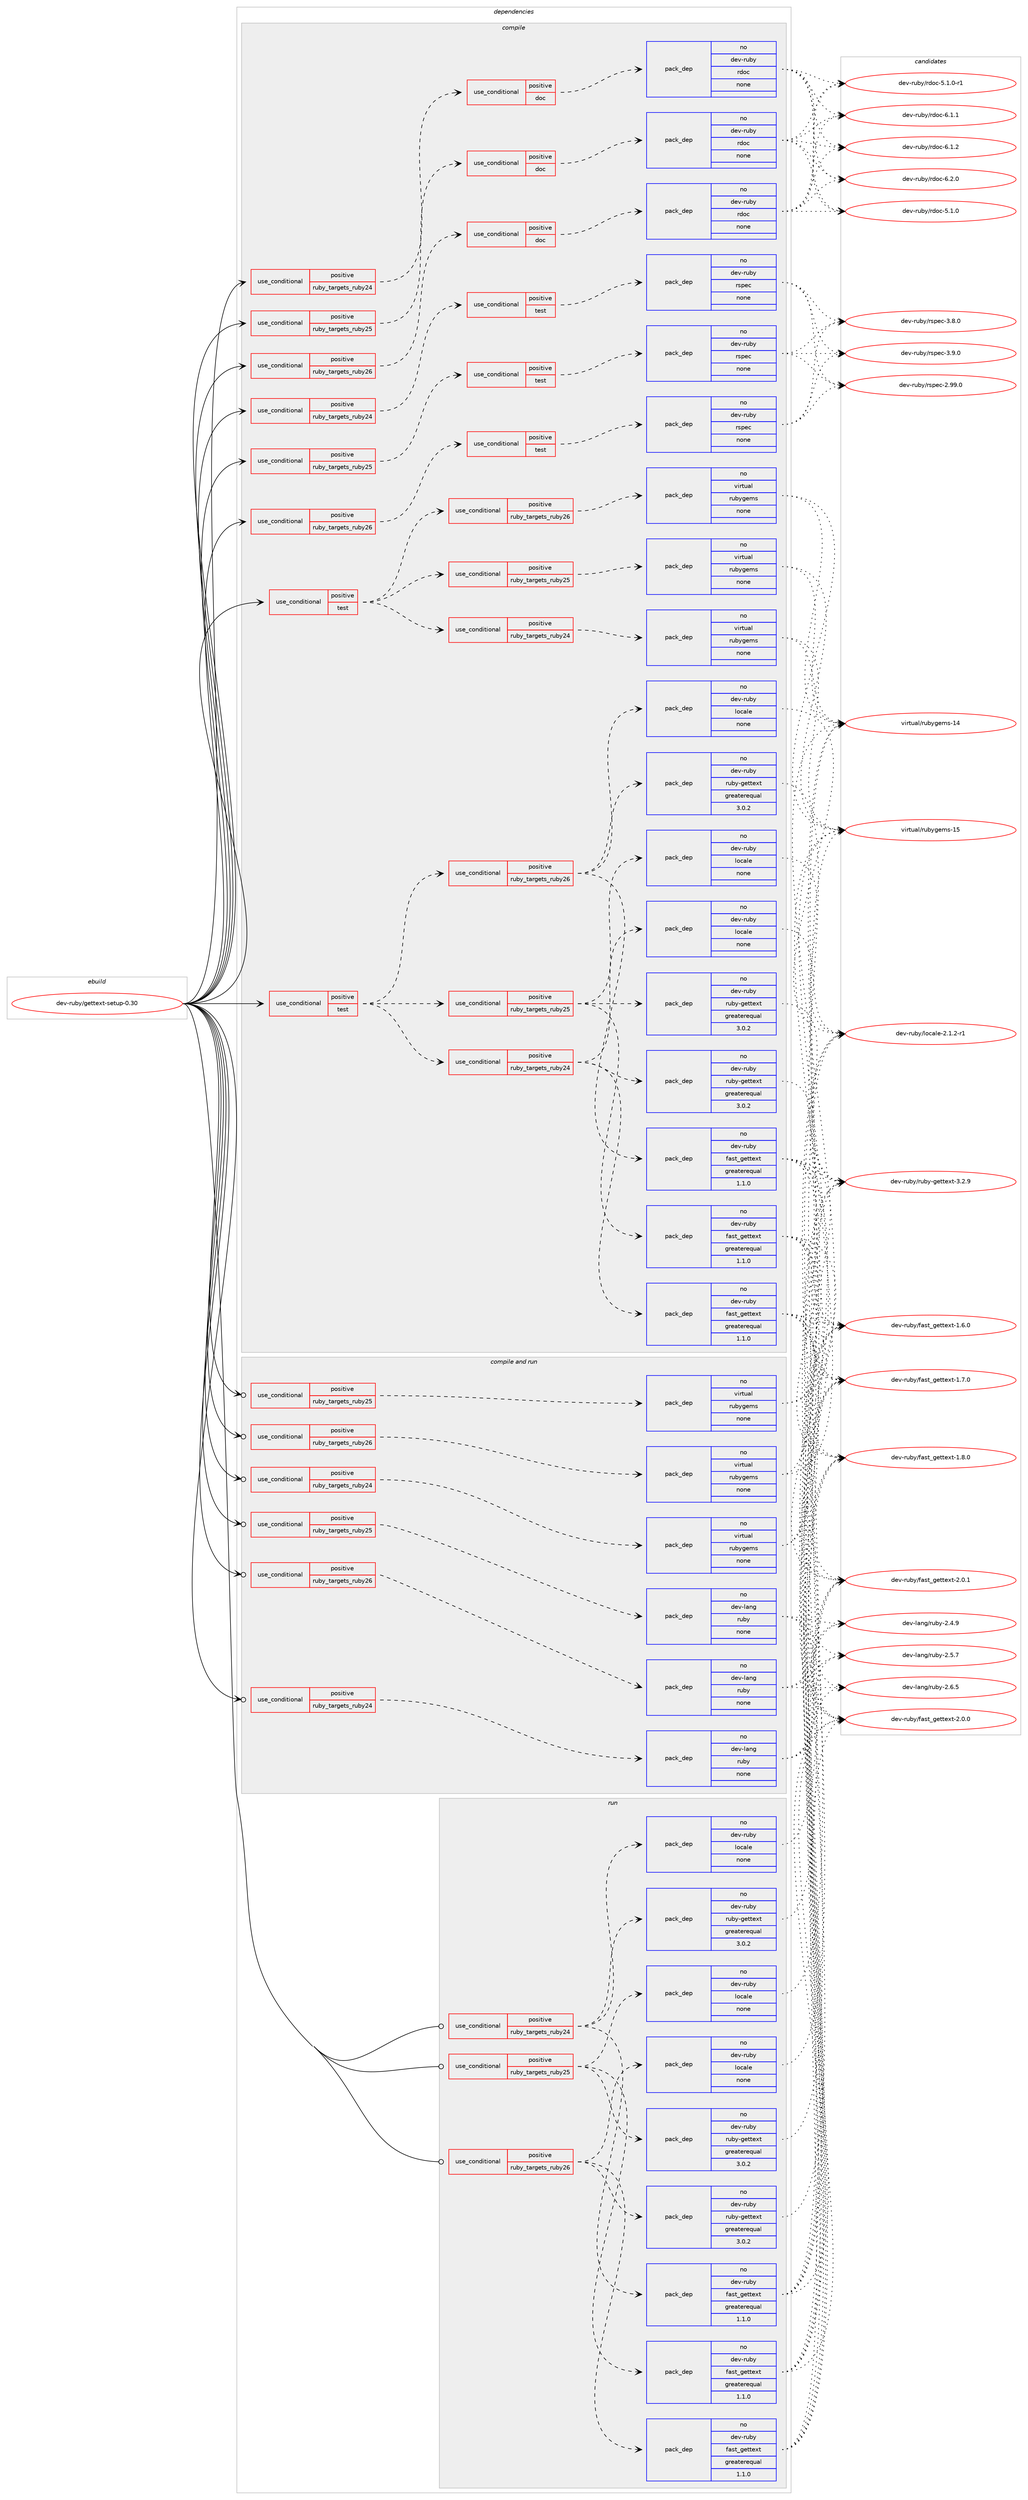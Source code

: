 digraph prolog {

# *************
# Graph options
# *************

newrank=true;
concentrate=true;
compound=true;
graph [rankdir=LR,fontname=Helvetica,fontsize=10,ranksep=1.5];#, ranksep=2.5, nodesep=0.2];
edge  [arrowhead=vee];
node  [fontname=Helvetica,fontsize=10];

# **********
# The ebuild
# **********

subgraph cluster_leftcol {
color=gray;
rank=same;
label=<<i>ebuild</i>>;
id [label="dev-ruby/gettext-setup-0.30", color=red, width=4, href="../dev-ruby/gettext-setup-0.30.svg"];
}

# ****************
# The dependencies
# ****************

subgraph cluster_midcol {
color=gray;
label=<<i>dependencies</i>>;
subgraph cluster_compile {
fillcolor="#eeeeee";
style=filled;
label=<<i>compile</i>>;
subgraph cond163773 {
dependency687947 [label=<<TABLE BORDER="0" CELLBORDER="1" CELLSPACING="0" CELLPADDING="4"><TR><TD ROWSPAN="3" CELLPADDING="10">use_conditional</TD></TR><TR><TD>positive</TD></TR><TR><TD>ruby_targets_ruby24</TD></TR></TABLE>>, shape=none, color=red];
subgraph cond163774 {
dependency687948 [label=<<TABLE BORDER="0" CELLBORDER="1" CELLSPACING="0" CELLPADDING="4"><TR><TD ROWSPAN="3" CELLPADDING="10">use_conditional</TD></TR><TR><TD>positive</TD></TR><TR><TD>doc</TD></TR></TABLE>>, shape=none, color=red];
subgraph pack512207 {
dependency687949 [label=<<TABLE BORDER="0" CELLBORDER="1" CELLSPACING="0" CELLPADDING="4" WIDTH="220"><TR><TD ROWSPAN="6" CELLPADDING="30">pack_dep</TD></TR><TR><TD WIDTH="110">no</TD></TR><TR><TD>dev-ruby</TD></TR><TR><TD>rdoc</TD></TR><TR><TD>none</TD></TR><TR><TD></TD></TR></TABLE>>, shape=none, color=blue];
}
dependency687948:e -> dependency687949:w [weight=20,style="dashed",arrowhead="vee"];
}
dependency687947:e -> dependency687948:w [weight=20,style="dashed",arrowhead="vee"];
}
id:e -> dependency687947:w [weight=20,style="solid",arrowhead="vee"];
subgraph cond163775 {
dependency687950 [label=<<TABLE BORDER="0" CELLBORDER="1" CELLSPACING="0" CELLPADDING="4"><TR><TD ROWSPAN="3" CELLPADDING="10">use_conditional</TD></TR><TR><TD>positive</TD></TR><TR><TD>ruby_targets_ruby24</TD></TR></TABLE>>, shape=none, color=red];
subgraph cond163776 {
dependency687951 [label=<<TABLE BORDER="0" CELLBORDER="1" CELLSPACING="0" CELLPADDING="4"><TR><TD ROWSPAN="3" CELLPADDING="10">use_conditional</TD></TR><TR><TD>positive</TD></TR><TR><TD>test</TD></TR></TABLE>>, shape=none, color=red];
subgraph pack512208 {
dependency687952 [label=<<TABLE BORDER="0" CELLBORDER="1" CELLSPACING="0" CELLPADDING="4" WIDTH="220"><TR><TD ROWSPAN="6" CELLPADDING="30">pack_dep</TD></TR><TR><TD WIDTH="110">no</TD></TR><TR><TD>dev-ruby</TD></TR><TR><TD>rspec</TD></TR><TR><TD>none</TD></TR><TR><TD></TD></TR></TABLE>>, shape=none, color=blue];
}
dependency687951:e -> dependency687952:w [weight=20,style="dashed",arrowhead="vee"];
}
dependency687950:e -> dependency687951:w [weight=20,style="dashed",arrowhead="vee"];
}
id:e -> dependency687950:w [weight=20,style="solid",arrowhead="vee"];
subgraph cond163777 {
dependency687953 [label=<<TABLE BORDER="0" CELLBORDER="1" CELLSPACING="0" CELLPADDING="4"><TR><TD ROWSPAN="3" CELLPADDING="10">use_conditional</TD></TR><TR><TD>positive</TD></TR><TR><TD>ruby_targets_ruby25</TD></TR></TABLE>>, shape=none, color=red];
subgraph cond163778 {
dependency687954 [label=<<TABLE BORDER="0" CELLBORDER="1" CELLSPACING="0" CELLPADDING="4"><TR><TD ROWSPAN="3" CELLPADDING="10">use_conditional</TD></TR><TR><TD>positive</TD></TR><TR><TD>doc</TD></TR></TABLE>>, shape=none, color=red];
subgraph pack512209 {
dependency687955 [label=<<TABLE BORDER="0" CELLBORDER="1" CELLSPACING="0" CELLPADDING="4" WIDTH="220"><TR><TD ROWSPAN="6" CELLPADDING="30">pack_dep</TD></TR><TR><TD WIDTH="110">no</TD></TR><TR><TD>dev-ruby</TD></TR><TR><TD>rdoc</TD></TR><TR><TD>none</TD></TR><TR><TD></TD></TR></TABLE>>, shape=none, color=blue];
}
dependency687954:e -> dependency687955:w [weight=20,style="dashed",arrowhead="vee"];
}
dependency687953:e -> dependency687954:w [weight=20,style="dashed",arrowhead="vee"];
}
id:e -> dependency687953:w [weight=20,style="solid",arrowhead="vee"];
subgraph cond163779 {
dependency687956 [label=<<TABLE BORDER="0" CELLBORDER="1" CELLSPACING="0" CELLPADDING="4"><TR><TD ROWSPAN="3" CELLPADDING="10">use_conditional</TD></TR><TR><TD>positive</TD></TR><TR><TD>ruby_targets_ruby25</TD></TR></TABLE>>, shape=none, color=red];
subgraph cond163780 {
dependency687957 [label=<<TABLE BORDER="0" CELLBORDER="1" CELLSPACING="0" CELLPADDING="4"><TR><TD ROWSPAN="3" CELLPADDING="10">use_conditional</TD></TR><TR><TD>positive</TD></TR><TR><TD>test</TD></TR></TABLE>>, shape=none, color=red];
subgraph pack512210 {
dependency687958 [label=<<TABLE BORDER="0" CELLBORDER="1" CELLSPACING="0" CELLPADDING="4" WIDTH="220"><TR><TD ROWSPAN="6" CELLPADDING="30">pack_dep</TD></TR><TR><TD WIDTH="110">no</TD></TR><TR><TD>dev-ruby</TD></TR><TR><TD>rspec</TD></TR><TR><TD>none</TD></TR><TR><TD></TD></TR></TABLE>>, shape=none, color=blue];
}
dependency687957:e -> dependency687958:w [weight=20,style="dashed",arrowhead="vee"];
}
dependency687956:e -> dependency687957:w [weight=20,style="dashed",arrowhead="vee"];
}
id:e -> dependency687956:w [weight=20,style="solid",arrowhead="vee"];
subgraph cond163781 {
dependency687959 [label=<<TABLE BORDER="0" CELLBORDER="1" CELLSPACING="0" CELLPADDING="4"><TR><TD ROWSPAN="3" CELLPADDING="10">use_conditional</TD></TR><TR><TD>positive</TD></TR><TR><TD>ruby_targets_ruby26</TD></TR></TABLE>>, shape=none, color=red];
subgraph cond163782 {
dependency687960 [label=<<TABLE BORDER="0" CELLBORDER="1" CELLSPACING="0" CELLPADDING="4"><TR><TD ROWSPAN="3" CELLPADDING="10">use_conditional</TD></TR><TR><TD>positive</TD></TR><TR><TD>doc</TD></TR></TABLE>>, shape=none, color=red];
subgraph pack512211 {
dependency687961 [label=<<TABLE BORDER="0" CELLBORDER="1" CELLSPACING="0" CELLPADDING="4" WIDTH="220"><TR><TD ROWSPAN="6" CELLPADDING="30">pack_dep</TD></TR><TR><TD WIDTH="110">no</TD></TR><TR><TD>dev-ruby</TD></TR><TR><TD>rdoc</TD></TR><TR><TD>none</TD></TR><TR><TD></TD></TR></TABLE>>, shape=none, color=blue];
}
dependency687960:e -> dependency687961:w [weight=20,style="dashed",arrowhead="vee"];
}
dependency687959:e -> dependency687960:w [weight=20,style="dashed",arrowhead="vee"];
}
id:e -> dependency687959:w [weight=20,style="solid",arrowhead="vee"];
subgraph cond163783 {
dependency687962 [label=<<TABLE BORDER="0" CELLBORDER="1" CELLSPACING="0" CELLPADDING="4"><TR><TD ROWSPAN="3" CELLPADDING="10">use_conditional</TD></TR><TR><TD>positive</TD></TR><TR><TD>ruby_targets_ruby26</TD></TR></TABLE>>, shape=none, color=red];
subgraph cond163784 {
dependency687963 [label=<<TABLE BORDER="0" CELLBORDER="1" CELLSPACING="0" CELLPADDING="4"><TR><TD ROWSPAN="3" CELLPADDING="10">use_conditional</TD></TR><TR><TD>positive</TD></TR><TR><TD>test</TD></TR></TABLE>>, shape=none, color=red];
subgraph pack512212 {
dependency687964 [label=<<TABLE BORDER="0" CELLBORDER="1" CELLSPACING="0" CELLPADDING="4" WIDTH="220"><TR><TD ROWSPAN="6" CELLPADDING="30">pack_dep</TD></TR><TR><TD WIDTH="110">no</TD></TR><TR><TD>dev-ruby</TD></TR><TR><TD>rspec</TD></TR><TR><TD>none</TD></TR><TR><TD></TD></TR></TABLE>>, shape=none, color=blue];
}
dependency687963:e -> dependency687964:w [weight=20,style="dashed",arrowhead="vee"];
}
dependency687962:e -> dependency687963:w [weight=20,style="dashed",arrowhead="vee"];
}
id:e -> dependency687962:w [weight=20,style="solid",arrowhead="vee"];
subgraph cond163785 {
dependency687965 [label=<<TABLE BORDER="0" CELLBORDER="1" CELLSPACING="0" CELLPADDING="4"><TR><TD ROWSPAN="3" CELLPADDING="10">use_conditional</TD></TR><TR><TD>positive</TD></TR><TR><TD>test</TD></TR></TABLE>>, shape=none, color=red];
subgraph cond163786 {
dependency687966 [label=<<TABLE BORDER="0" CELLBORDER="1" CELLSPACING="0" CELLPADDING="4"><TR><TD ROWSPAN="3" CELLPADDING="10">use_conditional</TD></TR><TR><TD>positive</TD></TR><TR><TD>ruby_targets_ruby24</TD></TR></TABLE>>, shape=none, color=red];
subgraph pack512213 {
dependency687967 [label=<<TABLE BORDER="0" CELLBORDER="1" CELLSPACING="0" CELLPADDING="4" WIDTH="220"><TR><TD ROWSPAN="6" CELLPADDING="30">pack_dep</TD></TR><TR><TD WIDTH="110">no</TD></TR><TR><TD>dev-ruby</TD></TR><TR><TD>fast_gettext</TD></TR><TR><TD>greaterequal</TD></TR><TR><TD>1.1.0</TD></TR></TABLE>>, shape=none, color=blue];
}
dependency687966:e -> dependency687967:w [weight=20,style="dashed",arrowhead="vee"];
subgraph pack512214 {
dependency687968 [label=<<TABLE BORDER="0" CELLBORDER="1" CELLSPACING="0" CELLPADDING="4" WIDTH="220"><TR><TD ROWSPAN="6" CELLPADDING="30">pack_dep</TD></TR><TR><TD WIDTH="110">no</TD></TR><TR><TD>dev-ruby</TD></TR><TR><TD>ruby-gettext</TD></TR><TR><TD>greaterequal</TD></TR><TR><TD>3.0.2</TD></TR></TABLE>>, shape=none, color=blue];
}
dependency687966:e -> dependency687968:w [weight=20,style="dashed",arrowhead="vee"];
subgraph pack512215 {
dependency687969 [label=<<TABLE BORDER="0" CELLBORDER="1" CELLSPACING="0" CELLPADDING="4" WIDTH="220"><TR><TD ROWSPAN="6" CELLPADDING="30">pack_dep</TD></TR><TR><TD WIDTH="110">no</TD></TR><TR><TD>dev-ruby</TD></TR><TR><TD>locale</TD></TR><TR><TD>none</TD></TR><TR><TD></TD></TR></TABLE>>, shape=none, color=blue];
}
dependency687966:e -> dependency687969:w [weight=20,style="dashed",arrowhead="vee"];
}
dependency687965:e -> dependency687966:w [weight=20,style="dashed",arrowhead="vee"];
subgraph cond163787 {
dependency687970 [label=<<TABLE BORDER="0" CELLBORDER="1" CELLSPACING="0" CELLPADDING="4"><TR><TD ROWSPAN="3" CELLPADDING="10">use_conditional</TD></TR><TR><TD>positive</TD></TR><TR><TD>ruby_targets_ruby25</TD></TR></TABLE>>, shape=none, color=red];
subgraph pack512216 {
dependency687971 [label=<<TABLE BORDER="0" CELLBORDER="1" CELLSPACING="0" CELLPADDING="4" WIDTH="220"><TR><TD ROWSPAN="6" CELLPADDING="30">pack_dep</TD></TR><TR><TD WIDTH="110">no</TD></TR><TR><TD>dev-ruby</TD></TR><TR><TD>fast_gettext</TD></TR><TR><TD>greaterequal</TD></TR><TR><TD>1.1.0</TD></TR></TABLE>>, shape=none, color=blue];
}
dependency687970:e -> dependency687971:w [weight=20,style="dashed",arrowhead="vee"];
subgraph pack512217 {
dependency687972 [label=<<TABLE BORDER="0" CELLBORDER="1" CELLSPACING="0" CELLPADDING="4" WIDTH="220"><TR><TD ROWSPAN="6" CELLPADDING="30">pack_dep</TD></TR><TR><TD WIDTH="110">no</TD></TR><TR><TD>dev-ruby</TD></TR><TR><TD>ruby-gettext</TD></TR><TR><TD>greaterequal</TD></TR><TR><TD>3.0.2</TD></TR></TABLE>>, shape=none, color=blue];
}
dependency687970:e -> dependency687972:w [weight=20,style="dashed",arrowhead="vee"];
subgraph pack512218 {
dependency687973 [label=<<TABLE BORDER="0" CELLBORDER="1" CELLSPACING="0" CELLPADDING="4" WIDTH="220"><TR><TD ROWSPAN="6" CELLPADDING="30">pack_dep</TD></TR><TR><TD WIDTH="110">no</TD></TR><TR><TD>dev-ruby</TD></TR><TR><TD>locale</TD></TR><TR><TD>none</TD></TR><TR><TD></TD></TR></TABLE>>, shape=none, color=blue];
}
dependency687970:e -> dependency687973:w [weight=20,style="dashed",arrowhead="vee"];
}
dependency687965:e -> dependency687970:w [weight=20,style="dashed",arrowhead="vee"];
subgraph cond163788 {
dependency687974 [label=<<TABLE BORDER="0" CELLBORDER="1" CELLSPACING="0" CELLPADDING="4"><TR><TD ROWSPAN="3" CELLPADDING="10">use_conditional</TD></TR><TR><TD>positive</TD></TR><TR><TD>ruby_targets_ruby26</TD></TR></TABLE>>, shape=none, color=red];
subgraph pack512219 {
dependency687975 [label=<<TABLE BORDER="0" CELLBORDER="1" CELLSPACING="0" CELLPADDING="4" WIDTH="220"><TR><TD ROWSPAN="6" CELLPADDING="30">pack_dep</TD></TR><TR><TD WIDTH="110">no</TD></TR><TR><TD>dev-ruby</TD></TR><TR><TD>fast_gettext</TD></TR><TR><TD>greaterequal</TD></TR><TR><TD>1.1.0</TD></TR></TABLE>>, shape=none, color=blue];
}
dependency687974:e -> dependency687975:w [weight=20,style="dashed",arrowhead="vee"];
subgraph pack512220 {
dependency687976 [label=<<TABLE BORDER="0" CELLBORDER="1" CELLSPACING="0" CELLPADDING="4" WIDTH="220"><TR><TD ROWSPAN="6" CELLPADDING="30">pack_dep</TD></TR><TR><TD WIDTH="110">no</TD></TR><TR><TD>dev-ruby</TD></TR><TR><TD>ruby-gettext</TD></TR><TR><TD>greaterequal</TD></TR><TR><TD>3.0.2</TD></TR></TABLE>>, shape=none, color=blue];
}
dependency687974:e -> dependency687976:w [weight=20,style="dashed",arrowhead="vee"];
subgraph pack512221 {
dependency687977 [label=<<TABLE BORDER="0" CELLBORDER="1" CELLSPACING="0" CELLPADDING="4" WIDTH="220"><TR><TD ROWSPAN="6" CELLPADDING="30">pack_dep</TD></TR><TR><TD WIDTH="110">no</TD></TR><TR><TD>dev-ruby</TD></TR><TR><TD>locale</TD></TR><TR><TD>none</TD></TR><TR><TD></TD></TR></TABLE>>, shape=none, color=blue];
}
dependency687974:e -> dependency687977:w [weight=20,style="dashed",arrowhead="vee"];
}
dependency687965:e -> dependency687974:w [weight=20,style="dashed",arrowhead="vee"];
}
id:e -> dependency687965:w [weight=20,style="solid",arrowhead="vee"];
subgraph cond163789 {
dependency687978 [label=<<TABLE BORDER="0" CELLBORDER="1" CELLSPACING="0" CELLPADDING="4"><TR><TD ROWSPAN="3" CELLPADDING="10">use_conditional</TD></TR><TR><TD>positive</TD></TR><TR><TD>test</TD></TR></TABLE>>, shape=none, color=red];
subgraph cond163790 {
dependency687979 [label=<<TABLE BORDER="0" CELLBORDER="1" CELLSPACING="0" CELLPADDING="4"><TR><TD ROWSPAN="3" CELLPADDING="10">use_conditional</TD></TR><TR><TD>positive</TD></TR><TR><TD>ruby_targets_ruby24</TD></TR></TABLE>>, shape=none, color=red];
subgraph pack512222 {
dependency687980 [label=<<TABLE BORDER="0" CELLBORDER="1" CELLSPACING="0" CELLPADDING="4" WIDTH="220"><TR><TD ROWSPAN="6" CELLPADDING="30">pack_dep</TD></TR><TR><TD WIDTH="110">no</TD></TR><TR><TD>virtual</TD></TR><TR><TD>rubygems</TD></TR><TR><TD>none</TD></TR><TR><TD></TD></TR></TABLE>>, shape=none, color=blue];
}
dependency687979:e -> dependency687980:w [weight=20,style="dashed",arrowhead="vee"];
}
dependency687978:e -> dependency687979:w [weight=20,style="dashed",arrowhead="vee"];
subgraph cond163791 {
dependency687981 [label=<<TABLE BORDER="0" CELLBORDER="1" CELLSPACING="0" CELLPADDING="4"><TR><TD ROWSPAN="3" CELLPADDING="10">use_conditional</TD></TR><TR><TD>positive</TD></TR><TR><TD>ruby_targets_ruby25</TD></TR></TABLE>>, shape=none, color=red];
subgraph pack512223 {
dependency687982 [label=<<TABLE BORDER="0" CELLBORDER="1" CELLSPACING="0" CELLPADDING="4" WIDTH="220"><TR><TD ROWSPAN="6" CELLPADDING="30">pack_dep</TD></TR><TR><TD WIDTH="110">no</TD></TR><TR><TD>virtual</TD></TR><TR><TD>rubygems</TD></TR><TR><TD>none</TD></TR><TR><TD></TD></TR></TABLE>>, shape=none, color=blue];
}
dependency687981:e -> dependency687982:w [weight=20,style="dashed",arrowhead="vee"];
}
dependency687978:e -> dependency687981:w [weight=20,style="dashed",arrowhead="vee"];
subgraph cond163792 {
dependency687983 [label=<<TABLE BORDER="0" CELLBORDER="1" CELLSPACING="0" CELLPADDING="4"><TR><TD ROWSPAN="3" CELLPADDING="10">use_conditional</TD></TR><TR><TD>positive</TD></TR><TR><TD>ruby_targets_ruby26</TD></TR></TABLE>>, shape=none, color=red];
subgraph pack512224 {
dependency687984 [label=<<TABLE BORDER="0" CELLBORDER="1" CELLSPACING="0" CELLPADDING="4" WIDTH="220"><TR><TD ROWSPAN="6" CELLPADDING="30">pack_dep</TD></TR><TR><TD WIDTH="110">no</TD></TR><TR><TD>virtual</TD></TR><TR><TD>rubygems</TD></TR><TR><TD>none</TD></TR><TR><TD></TD></TR></TABLE>>, shape=none, color=blue];
}
dependency687983:e -> dependency687984:w [weight=20,style="dashed",arrowhead="vee"];
}
dependency687978:e -> dependency687983:w [weight=20,style="dashed",arrowhead="vee"];
}
id:e -> dependency687978:w [weight=20,style="solid",arrowhead="vee"];
}
subgraph cluster_compileandrun {
fillcolor="#eeeeee";
style=filled;
label=<<i>compile and run</i>>;
subgraph cond163793 {
dependency687985 [label=<<TABLE BORDER="0" CELLBORDER="1" CELLSPACING="0" CELLPADDING="4"><TR><TD ROWSPAN="3" CELLPADDING="10">use_conditional</TD></TR><TR><TD>positive</TD></TR><TR><TD>ruby_targets_ruby24</TD></TR></TABLE>>, shape=none, color=red];
subgraph pack512225 {
dependency687986 [label=<<TABLE BORDER="0" CELLBORDER="1" CELLSPACING="0" CELLPADDING="4" WIDTH="220"><TR><TD ROWSPAN="6" CELLPADDING="30">pack_dep</TD></TR><TR><TD WIDTH="110">no</TD></TR><TR><TD>dev-lang</TD></TR><TR><TD>ruby</TD></TR><TR><TD>none</TD></TR><TR><TD></TD></TR></TABLE>>, shape=none, color=blue];
}
dependency687985:e -> dependency687986:w [weight=20,style="dashed",arrowhead="vee"];
}
id:e -> dependency687985:w [weight=20,style="solid",arrowhead="odotvee"];
subgraph cond163794 {
dependency687987 [label=<<TABLE BORDER="0" CELLBORDER="1" CELLSPACING="0" CELLPADDING="4"><TR><TD ROWSPAN="3" CELLPADDING="10">use_conditional</TD></TR><TR><TD>positive</TD></TR><TR><TD>ruby_targets_ruby24</TD></TR></TABLE>>, shape=none, color=red];
subgraph pack512226 {
dependency687988 [label=<<TABLE BORDER="0" CELLBORDER="1" CELLSPACING="0" CELLPADDING="4" WIDTH="220"><TR><TD ROWSPAN="6" CELLPADDING="30">pack_dep</TD></TR><TR><TD WIDTH="110">no</TD></TR><TR><TD>virtual</TD></TR><TR><TD>rubygems</TD></TR><TR><TD>none</TD></TR><TR><TD></TD></TR></TABLE>>, shape=none, color=blue];
}
dependency687987:e -> dependency687988:w [weight=20,style="dashed",arrowhead="vee"];
}
id:e -> dependency687987:w [weight=20,style="solid",arrowhead="odotvee"];
subgraph cond163795 {
dependency687989 [label=<<TABLE BORDER="0" CELLBORDER="1" CELLSPACING="0" CELLPADDING="4"><TR><TD ROWSPAN="3" CELLPADDING="10">use_conditional</TD></TR><TR><TD>positive</TD></TR><TR><TD>ruby_targets_ruby25</TD></TR></TABLE>>, shape=none, color=red];
subgraph pack512227 {
dependency687990 [label=<<TABLE BORDER="0" CELLBORDER="1" CELLSPACING="0" CELLPADDING="4" WIDTH="220"><TR><TD ROWSPAN="6" CELLPADDING="30">pack_dep</TD></TR><TR><TD WIDTH="110">no</TD></TR><TR><TD>dev-lang</TD></TR><TR><TD>ruby</TD></TR><TR><TD>none</TD></TR><TR><TD></TD></TR></TABLE>>, shape=none, color=blue];
}
dependency687989:e -> dependency687990:w [weight=20,style="dashed",arrowhead="vee"];
}
id:e -> dependency687989:w [weight=20,style="solid",arrowhead="odotvee"];
subgraph cond163796 {
dependency687991 [label=<<TABLE BORDER="0" CELLBORDER="1" CELLSPACING="0" CELLPADDING="4"><TR><TD ROWSPAN="3" CELLPADDING="10">use_conditional</TD></TR><TR><TD>positive</TD></TR><TR><TD>ruby_targets_ruby25</TD></TR></TABLE>>, shape=none, color=red];
subgraph pack512228 {
dependency687992 [label=<<TABLE BORDER="0" CELLBORDER="1" CELLSPACING="0" CELLPADDING="4" WIDTH="220"><TR><TD ROWSPAN="6" CELLPADDING="30">pack_dep</TD></TR><TR><TD WIDTH="110">no</TD></TR><TR><TD>virtual</TD></TR><TR><TD>rubygems</TD></TR><TR><TD>none</TD></TR><TR><TD></TD></TR></TABLE>>, shape=none, color=blue];
}
dependency687991:e -> dependency687992:w [weight=20,style="dashed",arrowhead="vee"];
}
id:e -> dependency687991:w [weight=20,style="solid",arrowhead="odotvee"];
subgraph cond163797 {
dependency687993 [label=<<TABLE BORDER="0" CELLBORDER="1" CELLSPACING="0" CELLPADDING="4"><TR><TD ROWSPAN="3" CELLPADDING="10">use_conditional</TD></TR><TR><TD>positive</TD></TR><TR><TD>ruby_targets_ruby26</TD></TR></TABLE>>, shape=none, color=red];
subgraph pack512229 {
dependency687994 [label=<<TABLE BORDER="0" CELLBORDER="1" CELLSPACING="0" CELLPADDING="4" WIDTH="220"><TR><TD ROWSPAN="6" CELLPADDING="30">pack_dep</TD></TR><TR><TD WIDTH="110">no</TD></TR><TR><TD>dev-lang</TD></TR><TR><TD>ruby</TD></TR><TR><TD>none</TD></TR><TR><TD></TD></TR></TABLE>>, shape=none, color=blue];
}
dependency687993:e -> dependency687994:w [weight=20,style="dashed",arrowhead="vee"];
}
id:e -> dependency687993:w [weight=20,style="solid",arrowhead="odotvee"];
subgraph cond163798 {
dependency687995 [label=<<TABLE BORDER="0" CELLBORDER="1" CELLSPACING="0" CELLPADDING="4"><TR><TD ROWSPAN="3" CELLPADDING="10">use_conditional</TD></TR><TR><TD>positive</TD></TR><TR><TD>ruby_targets_ruby26</TD></TR></TABLE>>, shape=none, color=red];
subgraph pack512230 {
dependency687996 [label=<<TABLE BORDER="0" CELLBORDER="1" CELLSPACING="0" CELLPADDING="4" WIDTH="220"><TR><TD ROWSPAN="6" CELLPADDING="30">pack_dep</TD></TR><TR><TD WIDTH="110">no</TD></TR><TR><TD>virtual</TD></TR><TR><TD>rubygems</TD></TR><TR><TD>none</TD></TR><TR><TD></TD></TR></TABLE>>, shape=none, color=blue];
}
dependency687995:e -> dependency687996:w [weight=20,style="dashed",arrowhead="vee"];
}
id:e -> dependency687995:w [weight=20,style="solid",arrowhead="odotvee"];
}
subgraph cluster_run {
fillcolor="#eeeeee";
style=filled;
label=<<i>run</i>>;
subgraph cond163799 {
dependency687997 [label=<<TABLE BORDER="0" CELLBORDER="1" CELLSPACING="0" CELLPADDING="4"><TR><TD ROWSPAN="3" CELLPADDING="10">use_conditional</TD></TR><TR><TD>positive</TD></TR><TR><TD>ruby_targets_ruby24</TD></TR></TABLE>>, shape=none, color=red];
subgraph pack512231 {
dependency687998 [label=<<TABLE BORDER="0" CELLBORDER="1" CELLSPACING="0" CELLPADDING="4" WIDTH="220"><TR><TD ROWSPAN="6" CELLPADDING="30">pack_dep</TD></TR><TR><TD WIDTH="110">no</TD></TR><TR><TD>dev-ruby</TD></TR><TR><TD>fast_gettext</TD></TR><TR><TD>greaterequal</TD></TR><TR><TD>1.1.0</TD></TR></TABLE>>, shape=none, color=blue];
}
dependency687997:e -> dependency687998:w [weight=20,style="dashed",arrowhead="vee"];
subgraph pack512232 {
dependency687999 [label=<<TABLE BORDER="0" CELLBORDER="1" CELLSPACING="0" CELLPADDING="4" WIDTH="220"><TR><TD ROWSPAN="6" CELLPADDING="30">pack_dep</TD></TR><TR><TD WIDTH="110">no</TD></TR><TR><TD>dev-ruby</TD></TR><TR><TD>ruby-gettext</TD></TR><TR><TD>greaterequal</TD></TR><TR><TD>3.0.2</TD></TR></TABLE>>, shape=none, color=blue];
}
dependency687997:e -> dependency687999:w [weight=20,style="dashed",arrowhead="vee"];
subgraph pack512233 {
dependency688000 [label=<<TABLE BORDER="0" CELLBORDER="1" CELLSPACING="0" CELLPADDING="4" WIDTH="220"><TR><TD ROWSPAN="6" CELLPADDING="30">pack_dep</TD></TR><TR><TD WIDTH="110">no</TD></TR><TR><TD>dev-ruby</TD></TR><TR><TD>locale</TD></TR><TR><TD>none</TD></TR><TR><TD></TD></TR></TABLE>>, shape=none, color=blue];
}
dependency687997:e -> dependency688000:w [weight=20,style="dashed",arrowhead="vee"];
}
id:e -> dependency687997:w [weight=20,style="solid",arrowhead="odot"];
subgraph cond163800 {
dependency688001 [label=<<TABLE BORDER="0" CELLBORDER="1" CELLSPACING="0" CELLPADDING="4"><TR><TD ROWSPAN="3" CELLPADDING="10">use_conditional</TD></TR><TR><TD>positive</TD></TR><TR><TD>ruby_targets_ruby25</TD></TR></TABLE>>, shape=none, color=red];
subgraph pack512234 {
dependency688002 [label=<<TABLE BORDER="0" CELLBORDER="1" CELLSPACING="0" CELLPADDING="4" WIDTH="220"><TR><TD ROWSPAN="6" CELLPADDING="30">pack_dep</TD></TR><TR><TD WIDTH="110">no</TD></TR><TR><TD>dev-ruby</TD></TR><TR><TD>fast_gettext</TD></TR><TR><TD>greaterequal</TD></TR><TR><TD>1.1.0</TD></TR></TABLE>>, shape=none, color=blue];
}
dependency688001:e -> dependency688002:w [weight=20,style="dashed",arrowhead="vee"];
subgraph pack512235 {
dependency688003 [label=<<TABLE BORDER="0" CELLBORDER="1" CELLSPACING="0" CELLPADDING="4" WIDTH="220"><TR><TD ROWSPAN="6" CELLPADDING="30">pack_dep</TD></TR><TR><TD WIDTH="110">no</TD></TR><TR><TD>dev-ruby</TD></TR><TR><TD>ruby-gettext</TD></TR><TR><TD>greaterequal</TD></TR><TR><TD>3.0.2</TD></TR></TABLE>>, shape=none, color=blue];
}
dependency688001:e -> dependency688003:w [weight=20,style="dashed",arrowhead="vee"];
subgraph pack512236 {
dependency688004 [label=<<TABLE BORDER="0" CELLBORDER="1" CELLSPACING="0" CELLPADDING="4" WIDTH="220"><TR><TD ROWSPAN="6" CELLPADDING="30">pack_dep</TD></TR><TR><TD WIDTH="110">no</TD></TR><TR><TD>dev-ruby</TD></TR><TR><TD>locale</TD></TR><TR><TD>none</TD></TR><TR><TD></TD></TR></TABLE>>, shape=none, color=blue];
}
dependency688001:e -> dependency688004:w [weight=20,style="dashed",arrowhead="vee"];
}
id:e -> dependency688001:w [weight=20,style="solid",arrowhead="odot"];
subgraph cond163801 {
dependency688005 [label=<<TABLE BORDER="0" CELLBORDER="1" CELLSPACING="0" CELLPADDING="4"><TR><TD ROWSPAN="3" CELLPADDING="10">use_conditional</TD></TR><TR><TD>positive</TD></TR><TR><TD>ruby_targets_ruby26</TD></TR></TABLE>>, shape=none, color=red];
subgraph pack512237 {
dependency688006 [label=<<TABLE BORDER="0" CELLBORDER="1" CELLSPACING="0" CELLPADDING="4" WIDTH="220"><TR><TD ROWSPAN="6" CELLPADDING="30">pack_dep</TD></TR><TR><TD WIDTH="110">no</TD></TR><TR><TD>dev-ruby</TD></TR><TR><TD>fast_gettext</TD></TR><TR><TD>greaterequal</TD></TR><TR><TD>1.1.0</TD></TR></TABLE>>, shape=none, color=blue];
}
dependency688005:e -> dependency688006:w [weight=20,style="dashed",arrowhead="vee"];
subgraph pack512238 {
dependency688007 [label=<<TABLE BORDER="0" CELLBORDER="1" CELLSPACING="0" CELLPADDING="4" WIDTH="220"><TR><TD ROWSPAN="6" CELLPADDING="30">pack_dep</TD></TR><TR><TD WIDTH="110">no</TD></TR><TR><TD>dev-ruby</TD></TR><TR><TD>ruby-gettext</TD></TR><TR><TD>greaterequal</TD></TR><TR><TD>3.0.2</TD></TR></TABLE>>, shape=none, color=blue];
}
dependency688005:e -> dependency688007:w [weight=20,style="dashed",arrowhead="vee"];
subgraph pack512239 {
dependency688008 [label=<<TABLE BORDER="0" CELLBORDER="1" CELLSPACING="0" CELLPADDING="4" WIDTH="220"><TR><TD ROWSPAN="6" CELLPADDING="30">pack_dep</TD></TR><TR><TD WIDTH="110">no</TD></TR><TR><TD>dev-ruby</TD></TR><TR><TD>locale</TD></TR><TR><TD>none</TD></TR><TR><TD></TD></TR></TABLE>>, shape=none, color=blue];
}
dependency688005:e -> dependency688008:w [weight=20,style="dashed",arrowhead="vee"];
}
id:e -> dependency688005:w [weight=20,style="solid",arrowhead="odot"];
}
}

# **************
# The candidates
# **************

subgraph cluster_choices {
rank=same;
color=gray;
label=<<i>candidates</i>>;

subgraph choice512207 {
color=black;
nodesep=1;
choice10010111845114117981214711410011199455346494648 [label="dev-ruby/rdoc-5.1.0", color=red, width=4,href="../dev-ruby/rdoc-5.1.0.svg"];
choice100101118451141179812147114100111994553464946484511449 [label="dev-ruby/rdoc-5.1.0-r1", color=red, width=4,href="../dev-ruby/rdoc-5.1.0-r1.svg"];
choice10010111845114117981214711410011199455446494649 [label="dev-ruby/rdoc-6.1.1", color=red, width=4,href="../dev-ruby/rdoc-6.1.1.svg"];
choice10010111845114117981214711410011199455446494650 [label="dev-ruby/rdoc-6.1.2", color=red, width=4,href="../dev-ruby/rdoc-6.1.2.svg"];
choice10010111845114117981214711410011199455446504648 [label="dev-ruby/rdoc-6.2.0", color=red, width=4,href="../dev-ruby/rdoc-6.2.0.svg"];
dependency687949:e -> choice10010111845114117981214711410011199455346494648:w [style=dotted,weight="100"];
dependency687949:e -> choice100101118451141179812147114100111994553464946484511449:w [style=dotted,weight="100"];
dependency687949:e -> choice10010111845114117981214711410011199455446494649:w [style=dotted,weight="100"];
dependency687949:e -> choice10010111845114117981214711410011199455446494650:w [style=dotted,weight="100"];
dependency687949:e -> choice10010111845114117981214711410011199455446504648:w [style=dotted,weight="100"];
}
subgraph choice512208 {
color=black;
nodesep=1;
choice1001011184511411798121471141151121019945504657574648 [label="dev-ruby/rspec-2.99.0", color=red, width=4,href="../dev-ruby/rspec-2.99.0.svg"];
choice10010111845114117981214711411511210199455146564648 [label="dev-ruby/rspec-3.8.0", color=red, width=4,href="../dev-ruby/rspec-3.8.0.svg"];
choice10010111845114117981214711411511210199455146574648 [label="dev-ruby/rspec-3.9.0", color=red, width=4,href="../dev-ruby/rspec-3.9.0.svg"];
dependency687952:e -> choice1001011184511411798121471141151121019945504657574648:w [style=dotted,weight="100"];
dependency687952:e -> choice10010111845114117981214711411511210199455146564648:w [style=dotted,weight="100"];
dependency687952:e -> choice10010111845114117981214711411511210199455146574648:w [style=dotted,weight="100"];
}
subgraph choice512209 {
color=black;
nodesep=1;
choice10010111845114117981214711410011199455346494648 [label="dev-ruby/rdoc-5.1.0", color=red, width=4,href="../dev-ruby/rdoc-5.1.0.svg"];
choice100101118451141179812147114100111994553464946484511449 [label="dev-ruby/rdoc-5.1.0-r1", color=red, width=4,href="../dev-ruby/rdoc-5.1.0-r1.svg"];
choice10010111845114117981214711410011199455446494649 [label="dev-ruby/rdoc-6.1.1", color=red, width=4,href="../dev-ruby/rdoc-6.1.1.svg"];
choice10010111845114117981214711410011199455446494650 [label="dev-ruby/rdoc-6.1.2", color=red, width=4,href="../dev-ruby/rdoc-6.1.2.svg"];
choice10010111845114117981214711410011199455446504648 [label="dev-ruby/rdoc-6.2.0", color=red, width=4,href="../dev-ruby/rdoc-6.2.0.svg"];
dependency687955:e -> choice10010111845114117981214711410011199455346494648:w [style=dotted,weight="100"];
dependency687955:e -> choice100101118451141179812147114100111994553464946484511449:w [style=dotted,weight="100"];
dependency687955:e -> choice10010111845114117981214711410011199455446494649:w [style=dotted,weight="100"];
dependency687955:e -> choice10010111845114117981214711410011199455446494650:w [style=dotted,weight="100"];
dependency687955:e -> choice10010111845114117981214711410011199455446504648:w [style=dotted,weight="100"];
}
subgraph choice512210 {
color=black;
nodesep=1;
choice1001011184511411798121471141151121019945504657574648 [label="dev-ruby/rspec-2.99.0", color=red, width=4,href="../dev-ruby/rspec-2.99.0.svg"];
choice10010111845114117981214711411511210199455146564648 [label="dev-ruby/rspec-3.8.0", color=red, width=4,href="../dev-ruby/rspec-3.8.0.svg"];
choice10010111845114117981214711411511210199455146574648 [label="dev-ruby/rspec-3.9.0", color=red, width=4,href="../dev-ruby/rspec-3.9.0.svg"];
dependency687958:e -> choice1001011184511411798121471141151121019945504657574648:w [style=dotted,weight="100"];
dependency687958:e -> choice10010111845114117981214711411511210199455146564648:w [style=dotted,weight="100"];
dependency687958:e -> choice10010111845114117981214711411511210199455146574648:w [style=dotted,weight="100"];
}
subgraph choice512211 {
color=black;
nodesep=1;
choice10010111845114117981214711410011199455346494648 [label="dev-ruby/rdoc-5.1.0", color=red, width=4,href="../dev-ruby/rdoc-5.1.0.svg"];
choice100101118451141179812147114100111994553464946484511449 [label="dev-ruby/rdoc-5.1.0-r1", color=red, width=4,href="../dev-ruby/rdoc-5.1.0-r1.svg"];
choice10010111845114117981214711410011199455446494649 [label="dev-ruby/rdoc-6.1.1", color=red, width=4,href="../dev-ruby/rdoc-6.1.1.svg"];
choice10010111845114117981214711410011199455446494650 [label="dev-ruby/rdoc-6.1.2", color=red, width=4,href="../dev-ruby/rdoc-6.1.2.svg"];
choice10010111845114117981214711410011199455446504648 [label="dev-ruby/rdoc-6.2.0", color=red, width=4,href="../dev-ruby/rdoc-6.2.0.svg"];
dependency687961:e -> choice10010111845114117981214711410011199455346494648:w [style=dotted,weight="100"];
dependency687961:e -> choice100101118451141179812147114100111994553464946484511449:w [style=dotted,weight="100"];
dependency687961:e -> choice10010111845114117981214711410011199455446494649:w [style=dotted,weight="100"];
dependency687961:e -> choice10010111845114117981214711410011199455446494650:w [style=dotted,weight="100"];
dependency687961:e -> choice10010111845114117981214711410011199455446504648:w [style=dotted,weight="100"];
}
subgraph choice512212 {
color=black;
nodesep=1;
choice1001011184511411798121471141151121019945504657574648 [label="dev-ruby/rspec-2.99.0", color=red, width=4,href="../dev-ruby/rspec-2.99.0.svg"];
choice10010111845114117981214711411511210199455146564648 [label="dev-ruby/rspec-3.8.0", color=red, width=4,href="../dev-ruby/rspec-3.8.0.svg"];
choice10010111845114117981214711411511210199455146574648 [label="dev-ruby/rspec-3.9.0", color=red, width=4,href="../dev-ruby/rspec-3.9.0.svg"];
dependency687964:e -> choice1001011184511411798121471141151121019945504657574648:w [style=dotted,weight="100"];
dependency687964:e -> choice10010111845114117981214711411511210199455146564648:w [style=dotted,weight="100"];
dependency687964:e -> choice10010111845114117981214711411511210199455146574648:w [style=dotted,weight="100"];
}
subgraph choice512213 {
color=black;
nodesep=1;
choice1001011184511411798121471029711511695103101116116101120116454946544648 [label="dev-ruby/fast_gettext-1.6.0", color=red, width=4,href="../dev-ruby/fast_gettext-1.6.0.svg"];
choice1001011184511411798121471029711511695103101116116101120116454946554648 [label="dev-ruby/fast_gettext-1.7.0", color=red, width=4,href="../dev-ruby/fast_gettext-1.7.0.svg"];
choice1001011184511411798121471029711511695103101116116101120116454946564648 [label="dev-ruby/fast_gettext-1.8.0", color=red, width=4,href="../dev-ruby/fast_gettext-1.8.0.svg"];
choice1001011184511411798121471029711511695103101116116101120116455046484648 [label="dev-ruby/fast_gettext-2.0.0", color=red, width=4,href="../dev-ruby/fast_gettext-2.0.0.svg"];
choice1001011184511411798121471029711511695103101116116101120116455046484649 [label="dev-ruby/fast_gettext-2.0.1", color=red, width=4,href="../dev-ruby/fast_gettext-2.0.1.svg"];
dependency687967:e -> choice1001011184511411798121471029711511695103101116116101120116454946544648:w [style=dotted,weight="100"];
dependency687967:e -> choice1001011184511411798121471029711511695103101116116101120116454946554648:w [style=dotted,weight="100"];
dependency687967:e -> choice1001011184511411798121471029711511695103101116116101120116454946564648:w [style=dotted,weight="100"];
dependency687967:e -> choice1001011184511411798121471029711511695103101116116101120116455046484648:w [style=dotted,weight="100"];
dependency687967:e -> choice1001011184511411798121471029711511695103101116116101120116455046484649:w [style=dotted,weight="100"];
}
subgraph choice512214 {
color=black;
nodesep=1;
choice1001011184511411798121471141179812145103101116116101120116455146504657 [label="dev-ruby/ruby-gettext-3.2.9", color=red, width=4,href="../dev-ruby/ruby-gettext-3.2.9.svg"];
dependency687968:e -> choice1001011184511411798121471141179812145103101116116101120116455146504657:w [style=dotted,weight="100"];
}
subgraph choice512215 {
color=black;
nodesep=1;
choice10010111845114117981214710811199971081014550464946504511449 [label="dev-ruby/locale-2.1.2-r1", color=red, width=4,href="../dev-ruby/locale-2.1.2-r1.svg"];
dependency687969:e -> choice10010111845114117981214710811199971081014550464946504511449:w [style=dotted,weight="100"];
}
subgraph choice512216 {
color=black;
nodesep=1;
choice1001011184511411798121471029711511695103101116116101120116454946544648 [label="dev-ruby/fast_gettext-1.6.0", color=red, width=4,href="../dev-ruby/fast_gettext-1.6.0.svg"];
choice1001011184511411798121471029711511695103101116116101120116454946554648 [label="dev-ruby/fast_gettext-1.7.0", color=red, width=4,href="../dev-ruby/fast_gettext-1.7.0.svg"];
choice1001011184511411798121471029711511695103101116116101120116454946564648 [label="dev-ruby/fast_gettext-1.8.0", color=red, width=4,href="../dev-ruby/fast_gettext-1.8.0.svg"];
choice1001011184511411798121471029711511695103101116116101120116455046484648 [label="dev-ruby/fast_gettext-2.0.0", color=red, width=4,href="../dev-ruby/fast_gettext-2.0.0.svg"];
choice1001011184511411798121471029711511695103101116116101120116455046484649 [label="dev-ruby/fast_gettext-2.0.1", color=red, width=4,href="../dev-ruby/fast_gettext-2.0.1.svg"];
dependency687971:e -> choice1001011184511411798121471029711511695103101116116101120116454946544648:w [style=dotted,weight="100"];
dependency687971:e -> choice1001011184511411798121471029711511695103101116116101120116454946554648:w [style=dotted,weight="100"];
dependency687971:e -> choice1001011184511411798121471029711511695103101116116101120116454946564648:w [style=dotted,weight="100"];
dependency687971:e -> choice1001011184511411798121471029711511695103101116116101120116455046484648:w [style=dotted,weight="100"];
dependency687971:e -> choice1001011184511411798121471029711511695103101116116101120116455046484649:w [style=dotted,weight="100"];
}
subgraph choice512217 {
color=black;
nodesep=1;
choice1001011184511411798121471141179812145103101116116101120116455146504657 [label="dev-ruby/ruby-gettext-3.2.9", color=red, width=4,href="../dev-ruby/ruby-gettext-3.2.9.svg"];
dependency687972:e -> choice1001011184511411798121471141179812145103101116116101120116455146504657:w [style=dotted,weight="100"];
}
subgraph choice512218 {
color=black;
nodesep=1;
choice10010111845114117981214710811199971081014550464946504511449 [label="dev-ruby/locale-2.1.2-r1", color=red, width=4,href="../dev-ruby/locale-2.1.2-r1.svg"];
dependency687973:e -> choice10010111845114117981214710811199971081014550464946504511449:w [style=dotted,weight="100"];
}
subgraph choice512219 {
color=black;
nodesep=1;
choice1001011184511411798121471029711511695103101116116101120116454946544648 [label="dev-ruby/fast_gettext-1.6.0", color=red, width=4,href="../dev-ruby/fast_gettext-1.6.0.svg"];
choice1001011184511411798121471029711511695103101116116101120116454946554648 [label="dev-ruby/fast_gettext-1.7.0", color=red, width=4,href="../dev-ruby/fast_gettext-1.7.0.svg"];
choice1001011184511411798121471029711511695103101116116101120116454946564648 [label="dev-ruby/fast_gettext-1.8.0", color=red, width=4,href="../dev-ruby/fast_gettext-1.8.0.svg"];
choice1001011184511411798121471029711511695103101116116101120116455046484648 [label="dev-ruby/fast_gettext-2.0.0", color=red, width=4,href="../dev-ruby/fast_gettext-2.0.0.svg"];
choice1001011184511411798121471029711511695103101116116101120116455046484649 [label="dev-ruby/fast_gettext-2.0.1", color=red, width=4,href="../dev-ruby/fast_gettext-2.0.1.svg"];
dependency687975:e -> choice1001011184511411798121471029711511695103101116116101120116454946544648:w [style=dotted,weight="100"];
dependency687975:e -> choice1001011184511411798121471029711511695103101116116101120116454946554648:w [style=dotted,weight="100"];
dependency687975:e -> choice1001011184511411798121471029711511695103101116116101120116454946564648:w [style=dotted,weight="100"];
dependency687975:e -> choice1001011184511411798121471029711511695103101116116101120116455046484648:w [style=dotted,weight="100"];
dependency687975:e -> choice1001011184511411798121471029711511695103101116116101120116455046484649:w [style=dotted,weight="100"];
}
subgraph choice512220 {
color=black;
nodesep=1;
choice1001011184511411798121471141179812145103101116116101120116455146504657 [label="dev-ruby/ruby-gettext-3.2.9", color=red, width=4,href="../dev-ruby/ruby-gettext-3.2.9.svg"];
dependency687976:e -> choice1001011184511411798121471141179812145103101116116101120116455146504657:w [style=dotted,weight="100"];
}
subgraph choice512221 {
color=black;
nodesep=1;
choice10010111845114117981214710811199971081014550464946504511449 [label="dev-ruby/locale-2.1.2-r1", color=red, width=4,href="../dev-ruby/locale-2.1.2-r1.svg"];
dependency687977:e -> choice10010111845114117981214710811199971081014550464946504511449:w [style=dotted,weight="100"];
}
subgraph choice512222 {
color=black;
nodesep=1;
choice118105114116117971084711411798121103101109115454952 [label="virtual/rubygems-14", color=red, width=4,href="../virtual/rubygems-14.svg"];
choice118105114116117971084711411798121103101109115454953 [label="virtual/rubygems-15", color=red, width=4,href="../virtual/rubygems-15.svg"];
dependency687980:e -> choice118105114116117971084711411798121103101109115454952:w [style=dotted,weight="100"];
dependency687980:e -> choice118105114116117971084711411798121103101109115454953:w [style=dotted,weight="100"];
}
subgraph choice512223 {
color=black;
nodesep=1;
choice118105114116117971084711411798121103101109115454952 [label="virtual/rubygems-14", color=red, width=4,href="../virtual/rubygems-14.svg"];
choice118105114116117971084711411798121103101109115454953 [label="virtual/rubygems-15", color=red, width=4,href="../virtual/rubygems-15.svg"];
dependency687982:e -> choice118105114116117971084711411798121103101109115454952:w [style=dotted,weight="100"];
dependency687982:e -> choice118105114116117971084711411798121103101109115454953:w [style=dotted,weight="100"];
}
subgraph choice512224 {
color=black;
nodesep=1;
choice118105114116117971084711411798121103101109115454952 [label="virtual/rubygems-14", color=red, width=4,href="../virtual/rubygems-14.svg"];
choice118105114116117971084711411798121103101109115454953 [label="virtual/rubygems-15", color=red, width=4,href="../virtual/rubygems-15.svg"];
dependency687984:e -> choice118105114116117971084711411798121103101109115454952:w [style=dotted,weight="100"];
dependency687984:e -> choice118105114116117971084711411798121103101109115454953:w [style=dotted,weight="100"];
}
subgraph choice512225 {
color=black;
nodesep=1;
choice10010111845108971101034711411798121455046524657 [label="dev-lang/ruby-2.4.9", color=red, width=4,href="../dev-lang/ruby-2.4.9.svg"];
choice10010111845108971101034711411798121455046534655 [label="dev-lang/ruby-2.5.7", color=red, width=4,href="../dev-lang/ruby-2.5.7.svg"];
choice10010111845108971101034711411798121455046544653 [label="dev-lang/ruby-2.6.5", color=red, width=4,href="../dev-lang/ruby-2.6.5.svg"];
dependency687986:e -> choice10010111845108971101034711411798121455046524657:w [style=dotted,weight="100"];
dependency687986:e -> choice10010111845108971101034711411798121455046534655:w [style=dotted,weight="100"];
dependency687986:e -> choice10010111845108971101034711411798121455046544653:w [style=dotted,weight="100"];
}
subgraph choice512226 {
color=black;
nodesep=1;
choice118105114116117971084711411798121103101109115454952 [label="virtual/rubygems-14", color=red, width=4,href="../virtual/rubygems-14.svg"];
choice118105114116117971084711411798121103101109115454953 [label="virtual/rubygems-15", color=red, width=4,href="../virtual/rubygems-15.svg"];
dependency687988:e -> choice118105114116117971084711411798121103101109115454952:w [style=dotted,weight="100"];
dependency687988:e -> choice118105114116117971084711411798121103101109115454953:w [style=dotted,weight="100"];
}
subgraph choice512227 {
color=black;
nodesep=1;
choice10010111845108971101034711411798121455046524657 [label="dev-lang/ruby-2.4.9", color=red, width=4,href="../dev-lang/ruby-2.4.9.svg"];
choice10010111845108971101034711411798121455046534655 [label="dev-lang/ruby-2.5.7", color=red, width=4,href="../dev-lang/ruby-2.5.7.svg"];
choice10010111845108971101034711411798121455046544653 [label="dev-lang/ruby-2.6.5", color=red, width=4,href="../dev-lang/ruby-2.6.5.svg"];
dependency687990:e -> choice10010111845108971101034711411798121455046524657:w [style=dotted,weight="100"];
dependency687990:e -> choice10010111845108971101034711411798121455046534655:w [style=dotted,weight="100"];
dependency687990:e -> choice10010111845108971101034711411798121455046544653:w [style=dotted,weight="100"];
}
subgraph choice512228 {
color=black;
nodesep=1;
choice118105114116117971084711411798121103101109115454952 [label="virtual/rubygems-14", color=red, width=4,href="../virtual/rubygems-14.svg"];
choice118105114116117971084711411798121103101109115454953 [label="virtual/rubygems-15", color=red, width=4,href="../virtual/rubygems-15.svg"];
dependency687992:e -> choice118105114116117971084711411798121103101109115454952:w [style=dotted,weight="100"];
dependency687992:e -> choice118105114116117971084711411798121103101109115454953:w [style=dotted,weight="100"];
}
subgraph choice512229 {
color=black;
nodesep=1;
choice10010111845108971101034711411798121455046524657 [label="dev-lang/ruby-2.4.9", color=red, width=4,href="../dev-lang/ruby-2.4.9.svg"];
choice10010111845108971101034711411798121455046534655 [label="dev-lang/ruby-2.5.7", color=red, width=4,href="../dev-lang/ruby-2.5.7.svg"];
choice10010111845108971101034711411798121455046544653 [label="dev-lang/ruby-2.6.5", color=red, width=4,href="../dev-lang/ruby-2.6.5.svg"];
dependency687994:e -> choice10010111845108971101034711411798121455046524657:w [style=dotted,weight="100"];
dependency687994:e -> choice10010111845108971101034711411798121455046534655:w [style=dotted,weight="100"];
dependency687994:e -> choice10010111845108971101034711411798121455046544653:w [style=dotted,weight="100"];
}
subgraph choice512230 {
color=black;
nodesep=1;
choice118105114116117971084711411798121103101109115454952 [label="virtual/rubygems-14", color=red, width=4,href="../virtual/rubygems-14.svg"];
choice118105114116117971084711411798121103101109115454953 [label="virtual/rubygems-15", color=red, width=4,href="../virtual/rubygems-15.svg"];
dependency687996:e -> choice118105114116117971084711411798121103101109115454952:w [style=dotted,weight="100"];
dependency687996:e -> choice118105114116117971084711411798121103101109115454953:w [style=dotted,weight="100"];
}
subgraph choice512231 {
color=black;
nodesep=1;
choice1001011184511411798121471029711511695103101116116101120116454946544648 [label="dev-ruby/fast_gettext-1.6.0", color=red, width=4,href="../dev-ruby/fast_gettext-1.6.0.svg"];
choice1001011184511411798121471029711511695103101116116101120116454946554648 [label="dev-ruby/fast_gettext-1.7.0", color=red, width=4,href="../dev-ruby/fast_gettext-1.7.0.svg"];
choice1001011184511411798121471029711511695103101116116101120116454946564648 [label="dev-ruby/fast_gettext-1.8.0", color=red, width=4,href="../dev-ruby/fast_gettext-1.8.0.svg"];
choice1001011184511411798121471029711511695103101116116101120116455046484648 [label="dev-ruby/fast_gettext-2.0.0", color=red, width=4,href="../dev-ruby/fast_gettext-2.0.0.svg"];
choice1001011184511411798121471029711511695103101116116101120116455046484649 [label="dev-ruby/fast_gettext-2.0.1", color=red, width=4,href="../dev-ruby/fast_gettext-2.0.1.svg"];
dependency687998:e -> choice1001011184511411798121471029711511695103101116116101120116454946544648:w [style=dotted,weight="100"];
dependency687998:e -> choice1001011184511411798121471029711511695103101116116101120116454946554648:w [style=dotted,weight="100"];
dependency687998:e -> choice1001011184511411798121471029711511695103101116116101120116454946564648:w [style=dotted,weight="100"];
dependency687998:e -> choice1001011184511411798121471029711511695103101116116101120116455046484648:w [style=dotted,weight="100"];
dependency687998:e -> choice1001011184511411798121471029711511695103101116116101120116455046484649:w [style=dotted,weight="100"];
}
subgraph choice512232 {
color=black;
nodesep=1;
choice1001011184511411798121471141179812145103101116116101120116455146504657 [label="dev-ruby/ruby-gettext-3.2.9", color=red, width=4,href="../dev-ruby/ruby-gettext-3.2.9.svg"];
dependency687999:e -> choice1001011184511411798121471141179812145103101116116101120116455146504657:w [style=dotted,weight="100"];
}
subgraph choice512233 {
color=black;
nodesep=1;
choice10010111845114117981214710811199971081014550464946504511449 [label="dev-ruby/locale-2.1.2-r1", color=red, width=4,href="../dev-ruby/locale-2.1.2-r1.svg"];
dependency688000:e -> choice10010111845114117981214710811199971081014550464946504511449:w [style=dotted,weight="100"];
}
subgraph choice512234 {
color=black;
nodesep=1;
choice1001011184511411798121471029711511695103101116116101120116454946544648 [label="dev-ruby/fast_gettext-1.6.0", color=red, width=4,href="../dev-ruby/fast_gettext-1.6.0.svg"];
choice1001011184511411798121471029711511695103101116116101120116454946554648 [label="dev-ruby/fast_gettext-1.7.0", color=red, width=4,href="../dev-ruby/fast_gettext-1.7.0.svg"];
choice1001011184511411798121471029711511695103101116116101120116454946564648 [label="dev-ruby/fast_gettext-1.8.0", color=red, width=4,href="../dev-ruby/fast_gettext-1.8.0.svg"];
choice1001011184511411798121471029711511695103101116116101120116455046484648 [label="dev-ruby/fast_gettext-2.0.0", color=red, width=4,href="../dev-ruby/fast_gettext-2.0.0.svg"];
choice1001011184511411798121471029711511695103101116116101120116455046484649 [label="dev-ruby/fast_gettext-2.0.1", color=red, width=4,href="../dev-ruby/fast_gettext-2.0.1.svg"];
dependency688002:e -> choice1001011184511411798121471029711511695103101116116101120116454946544648:w [style=dotted,weight="100"];
dependency688002:e -> choice1001011184511411798121471029711511695103101116116101120116454946554648:w [style=dotted,weight="100"];
dependency688002:e -> choice1001011184511411798121471029711511695103101116116101120116454946564648:w [style=dotted,weight="100"];
dependency688002:e -> choice1001011184511411798121471029711511695103101116116101120116455046484648:w [style=dotted,weight="100"];
dependency688002:e -> choice1001011184511411798121471029711511695103101116116101120116455046484649:w [style=dotted,weight="100"];
}
subgraph choice512235 {
color=black;
nodesep=1;
choice1001011184511411798121471141179812145103101116116101120116455146504657 [label="dev-ruby/ruby-gettext-3.2.9", color=red, width=4,href="../dev-ruby/ruby-gettext-3.2.9.svg"];
dependency688003:e -> choice1001011184511411798121471141179812145103101116116101120116455146504657:w [style=dotted,weight="100"];
}
subgraph choice512236 {
color=black;
nodesep=1;
choice10010111845114117981214710811199971081014550464946504511449 [label="dev-ruby/locale-2.1.2-r1", color=red, width=4,href="../dev-ruby/locale-2.1.2-r1.svg"];
dependency688004:e -> choice10010111845114117981214710811199971081014550464946504511449:w [style=dotted,weight="100"];
}
subgraph choice512237 {
color=black;
nodesep=1;
choice1001011184511411798121471029711511695103101116116101120116454946544648 [label="dev-ruby/fast_gettext-1.6.0", color=red, width=4,href="../dev-ruby/fast_gettext-1.6.0.svg"];
choice1001011184511411798121471029711511695103101116116101120116454946554648 [label="dev-ruby/fast_gettext-1.7.0", color=red, width=4,href="../dev-ruby/fast_gettext-1.7.0.svg"];
choice1001011184511411798121471029711511695103101116116101120116454946564648 [label="dev-ruby/fast_gettext-1.8.0", color=red, width=4,href="../dev-ruby/fast_gettext-1.8.0.svg"];
choice1001011184511411798121471029711511695103101116116101120116455046484648 [label="dev-ruby/fast_gettext-2.0.0", color=red, width=4,href="../dev-ruby/fast_gettext-2.0.0.svg"];
choice1001011184511411798121471029711511695103101116116101120116455046484649 [label="dev-ruby/fast_gettext-2.0.1", color=red, width=4,href="../dev-ruby/fast_gettext-2.0.1.svg"];
dependency688006:e -> choice1001011184511411798121471029711511695103101116116101120116454946544648:w [style=dotted,weight="100"];
dependency688006:e -> choice1001011184511411798121471029711511695103101116116101120116454946554648:w [style=dotted,weight="100"];
dependency688006:e -> choice1001011184511411798121471029711511695103101116116101120116454946564648:w [style=dotted,weight="100"];
dependency688006:e -> choice1001011184511411798121471029711511695103101116116101120116455046484648:w [style=dotted,weight="100"];
dependency688006:e -> choice1001011184511411798121471029711511695103101116116101120116455046484649:w [style=dotted,weight="100"];
}
subgraph choice512238 {
color=black;
nodesep=1;
choice1001011184511411798121471141179812145103101116116101120116455146504657 [label="dev-ruby/ruby-gettext-3.2.9", color=red, width=4,href="../dev-ruby/ruby-gettext-3.2.9.svg"];
dependency688007:e -> choice1001011184511411798121471141179812145103101116116101120116455146504657:w [style=dotted,weight="100"];
}
subgraph choice512239 {
color=black;
nodesep=1;
choice10010111845114117981214710811199971081014550464946504511449 [label="dev-ruby/locale-2.1.2-r1", color=red, width=4,href="../dev-ruby/locale-2.1.2-r1.svg"];
dependency688008:e -> choice10010111845114117981214710811199971081014550464946504511449:w [style=dotted,weight="100"];
}
}

}
